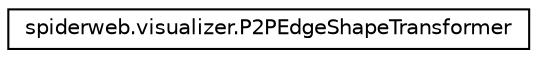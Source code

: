 digraph G
{
  edge [fontname="Helvetica",fontsize="10",labelfontname="Helvetica",labelfontsize="10"];
  node [fontname="Helvetica",fontsize="10",shape=record];
  rankdir=LR;
  Node1 [label="spiderweb.visualizer.P2PEdgeShapeTransformer",height=0.2,width=0.4,color="black", fillcolor="white", style="filled",URL="$classspiderweb_1_1visualizer_1_1_p2_p_edge_shape_transformer.html"];
}
